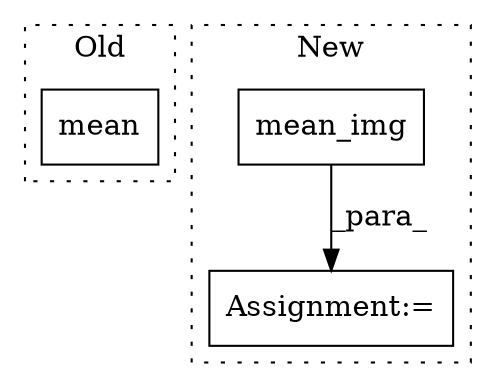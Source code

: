 digraph G {
subgraph cluster0 {
1 [label="mean" a="32" s="586,602" l="5,1" shape="box"];
label = "Old";
style="dotted";
}
subgraph cluster1 {
2 [label="mean_img" a="32" s="687,712" l="9,1" shape="box"];
3 [label="Assignment:=" a="7" s="686" l="1" shape="box"];
label = "New";
style="dotted";
}
2 -> 3 [label="_para_"];
}